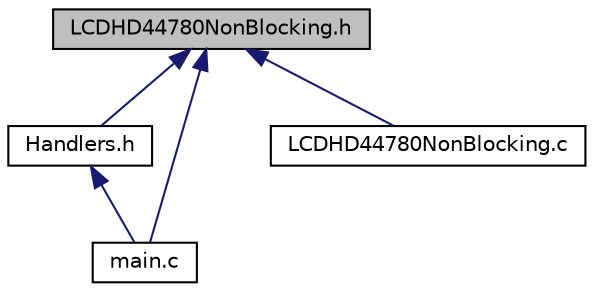 digraph "LCDHD44780NonBlocking.h"
{
 // LATEX_PDF_SIZE
  edge [fontname="Helvetica",fontsize="10",labelfontname="Helvetica",labelfontsize="10"];
  node [fontname="Helvetica",fontsize="10",shape=record];
  Node4 [label="LCDHD44780NonBlocking.h",height=0.2,width=0.4,color="black", fillcolor="grey75", style="filled", fontcolor="black",tooltip=" "];
  Node4 -> Node5 [dir="back",color="midnightblue",fontsize="10",style="solid",fontname="Helvetica"];
  Node5 [label="Handlers.h",height=0.2,width=0.4,color="black", fillcolor="white", style="filled",URL="$_handlers_8h.html",tooltip=" "];
  Node5 -> Node6 [dir="back",color="midnightblue",fontsize="10",style="solid",fontname="Helvetica"];
  Node6 [label="main.c",height=0.2,width=0.4,color="black", fillcolor="white", style="filled",URL="$main_8c.html",tooltip=" "];
  Node4 -> Node7 [dir="back",color="midnightblue",fontsize="10",style="solid",fontname="Helvetica"];
  Node7 [label="LCDHD44780NonBlocking.c",height=0.2,width=0.4,color="black", fillcolor="white", style="filled",URL="$_l_c_d_h_d44780_non_blocking_8c.html",tooltip=" "];
  Node4 -> Node6 [dir="back",color="midnightblue",fontsize="10",style="solid",fontname="Helvetica"];
}
